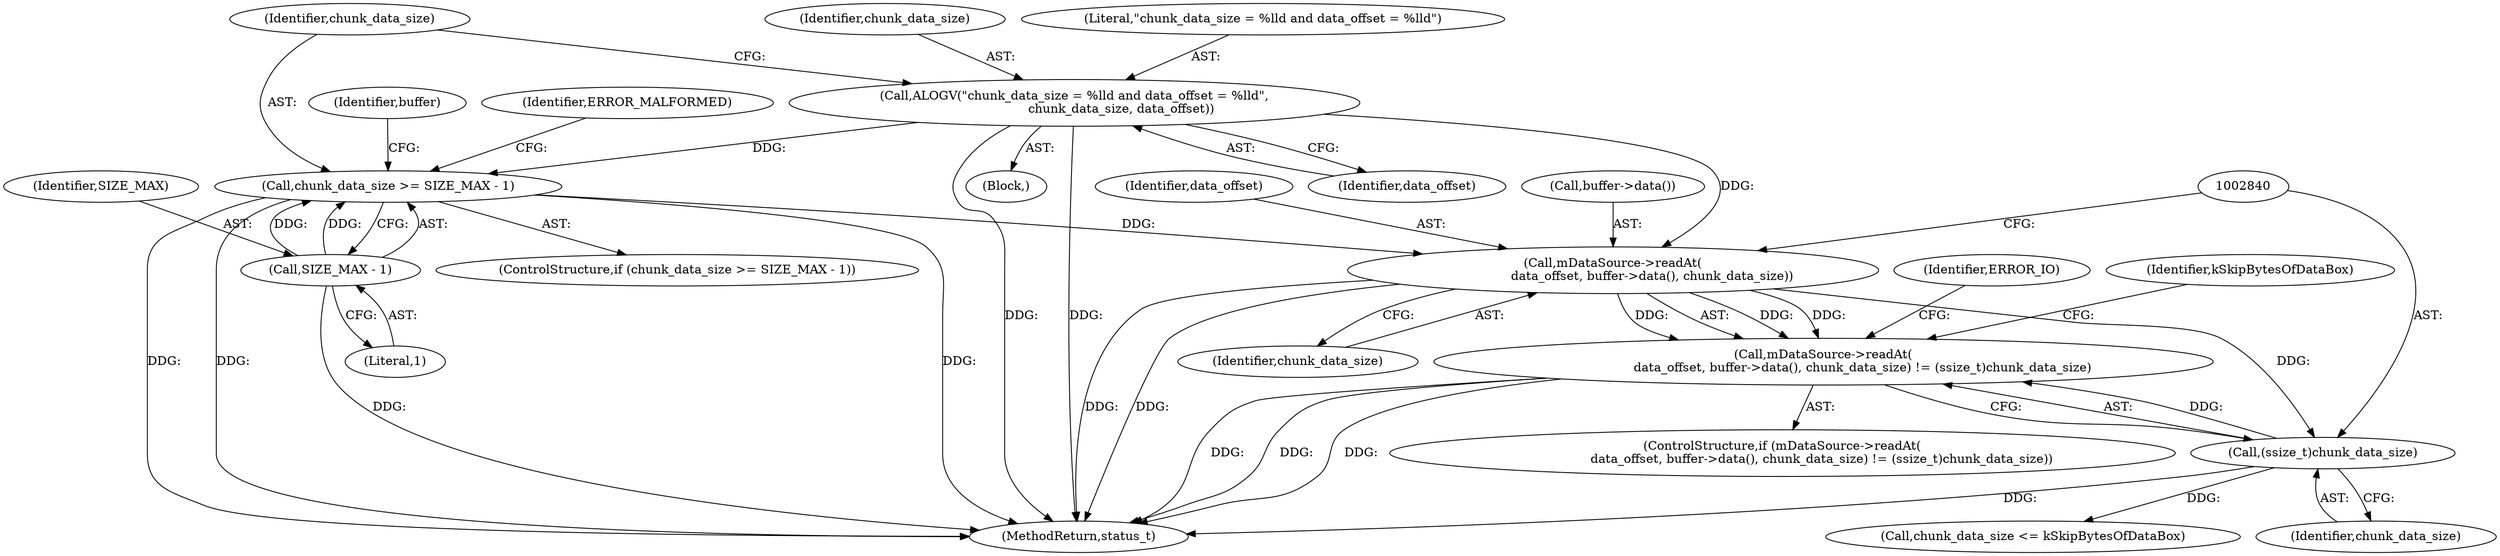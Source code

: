 digraph "0_Android_6fe85f7e15203e48df2cc3e8e1c4bc6ad49dc968@API" {
"1002834" [label="(Call,mDataSource->readAt(\n                    data_offset, buffer->data(), chunk_data_size) != (ssize_t)chunk_data_size)"];
"1002835" [label="(Call,mDataSource->readAt(\n                    data_offset, buffer->data(), chunk_data_size))"];
"1002815" [label="(Call,ALOGV(\"chunk_data_size = %lld and data_offset = %lld\",\n                        chunk_data_size, data_offset))"];
"1002820" [label="(Call,chunk_data_size >= SIZE_MAX - 1)"];
"1002822" [label="(Call,SIZE_MAX - 1)"];
"1002839" [label="(Call,(ssize_t)chunk_data_size)"];
"1002833" [label="(ControlStructure,if (mDataSource->readAt(\n                    data_offset, buffer->data(), chunk_data_size) != (ssize_t)chunk_data_size))"];
"1002818" [label="(Identifier,data_offset)"];
"1002838" [label="(Identifier,chunk_data_size)"];
"1002850" [label="(Call,chunk_data_size <= kSkipBytesOfDataBox)"];
"1002931" [label="(MethodReturn,status_t)"];
"1002822" [label="(Call,SIZE_MAX - 1)"];
"1002835" [label="(Call,mDataSource->readAt(\n                    data_offset, buffer->data(), chunk_data_size))"];
"1002841" [label="(Identifier,chunk_data_size)"];
"1002815" [label="(Call,ALOGV(\"chunk_data_size = %lld and data_offset = %lld\",\n                        chunk_data_size, data_offset))"];
"1002821" [label="(Identifier,chunk_data_size)"];
"1002830" [label="(Identifier,buffer)"];
"1002836" [label="(Identifier,data_offset)"];
"1002824" [label="(Literal,1)"];
"1002820" [label="(Call,chunk_data_size >= SIZE_MAX - 1)"];
"1002827" [label="(Identifier,ERROR_MALFORMED)"];
"1002819" [label="(ControlStructure,if (chunk_data_size >= SIZE_MAX - 1))"];
"1002837" [label="(Call,buffer->data())"];
"1002814" [label="(Block,)"];
"1002834" [label="(Call,mDataSource->readAt(\n                    data_offset, buffer->data(), chunk_data_size) != (ssize_t)chunk_data_size)"];
"1002839" [label="(Call,(ssize_t)chunk_data_size)"];
"1002844" [label="(Identifier,ERROR_IO)"];
"1002817" [label="(Identifier,chunk_data_size)"];
"1002847" [label="(Identifier,kSkipBytesOfDataBox)"];
"1002816" [label="(Literal,\"chunk_data_size = %lld and data_offset = %lld\")"];
"1002823" [label="(Identifier,SIZE_MAX)"];
"1002834" -> "1002833"  [label="AST: "];
"1002834" -> "1002839"  [label="CFG: "];
"1002835" -> "1002834"  [label="AST: "];
"1002839" -> "1002834"  [label="AST: "];
"1002844" -> "1002834"  [label="CFG: "];
"1002847" -> "1002834"  [label="CFG: "];
"1002834" -> "1002931"  [label="DDG: "];
"1002834" -> "1002931"  [label="DDG: "];
"1002834" -> "1002931"  [label="DDG: "];
"1002835" -> "1002834"  [label="DDG: "];
"1002835" -> "1002834"  [label="DDG: "];
"1002835" -> "1002834"  [label="DDG: "];
"1002839" -> "1002834"  [label="DDG: "];
"1002835" -> "1002838"  [label="CFG: "];
"1002836" -> "1002835"  [label="AST: "];
"1002837" -> "1002835"  [label="AST: "];
"1002838" -> "1002835"  [label="AST: "];
"1002840" -> "1002835"  [label="CFG: "];
"1002835" -> "1002931"  [label="DDG: "];
"1002835" -> "1002931"  [label="DDG: "];
"1002815" -> "1002835"  [label="DDG: "];
"1002820" -> "1002835"  [label="DDG: "];
"1002835" -> "1002839"  [label="DDG: "];
"1002815" -> "1002814"  [label="AST: "];
"1002815" -> "1002818"  [label="CFG: "];
"1002816" -> "1002815"  [label="AST: "];
"1002817" -> "1002815"  [label="AST: "];
"1002818" -> "1002815"  [label="AST: "];
"1002821" -> "1002815"  [label="CFG: "];
"1002815" -> "1002931"  [label="DDG: "];
"1002815" -> "1002931"  [label="DDG: "];
"1002815" -> "1002820"  [label="DDG: "];
"1002820" -> "1002819"  [label="AST: "];
"1002820" -> "1002822"  [label="CFG: "];
"1002821" -> "1002820"  [label="AST: "];
"1002822" -> "1002820"  [label="AST: "];
"1002827" -> "1002820"  [label="CFG: "];
"1002830" -> "1002820"  [label="CFG: "];
"1002820" -> "1002931"  [label="DDG: "];
"1002820" -> "1002931"  [label="DDG: "];
"1002820" -> "1002931"  [label="DDG: "];
"1002822" -> "1002820"  [label="DDG: "];
"1002822" -> "1002820"  [label="DDG: "];
"1002822" -> "1002824"  [label="CFG: "];
"1002823" -> "1002822"  [label="AST: "];
"1002824" -> "1002822"  [label="AST: "];
"1002822" -> "1002931"  [label="DDG: "];
"1002839" -> "1002841"  [label="CFG: "];
"1002840" -> "1002839"  [label="AST: "];
"1002841" -> "1002839"  [label="AST: "];
"1002839" -> "1002931"  [label="DDG: "];
"1002839" -> "1002850"  [label="DDG: "];
}
